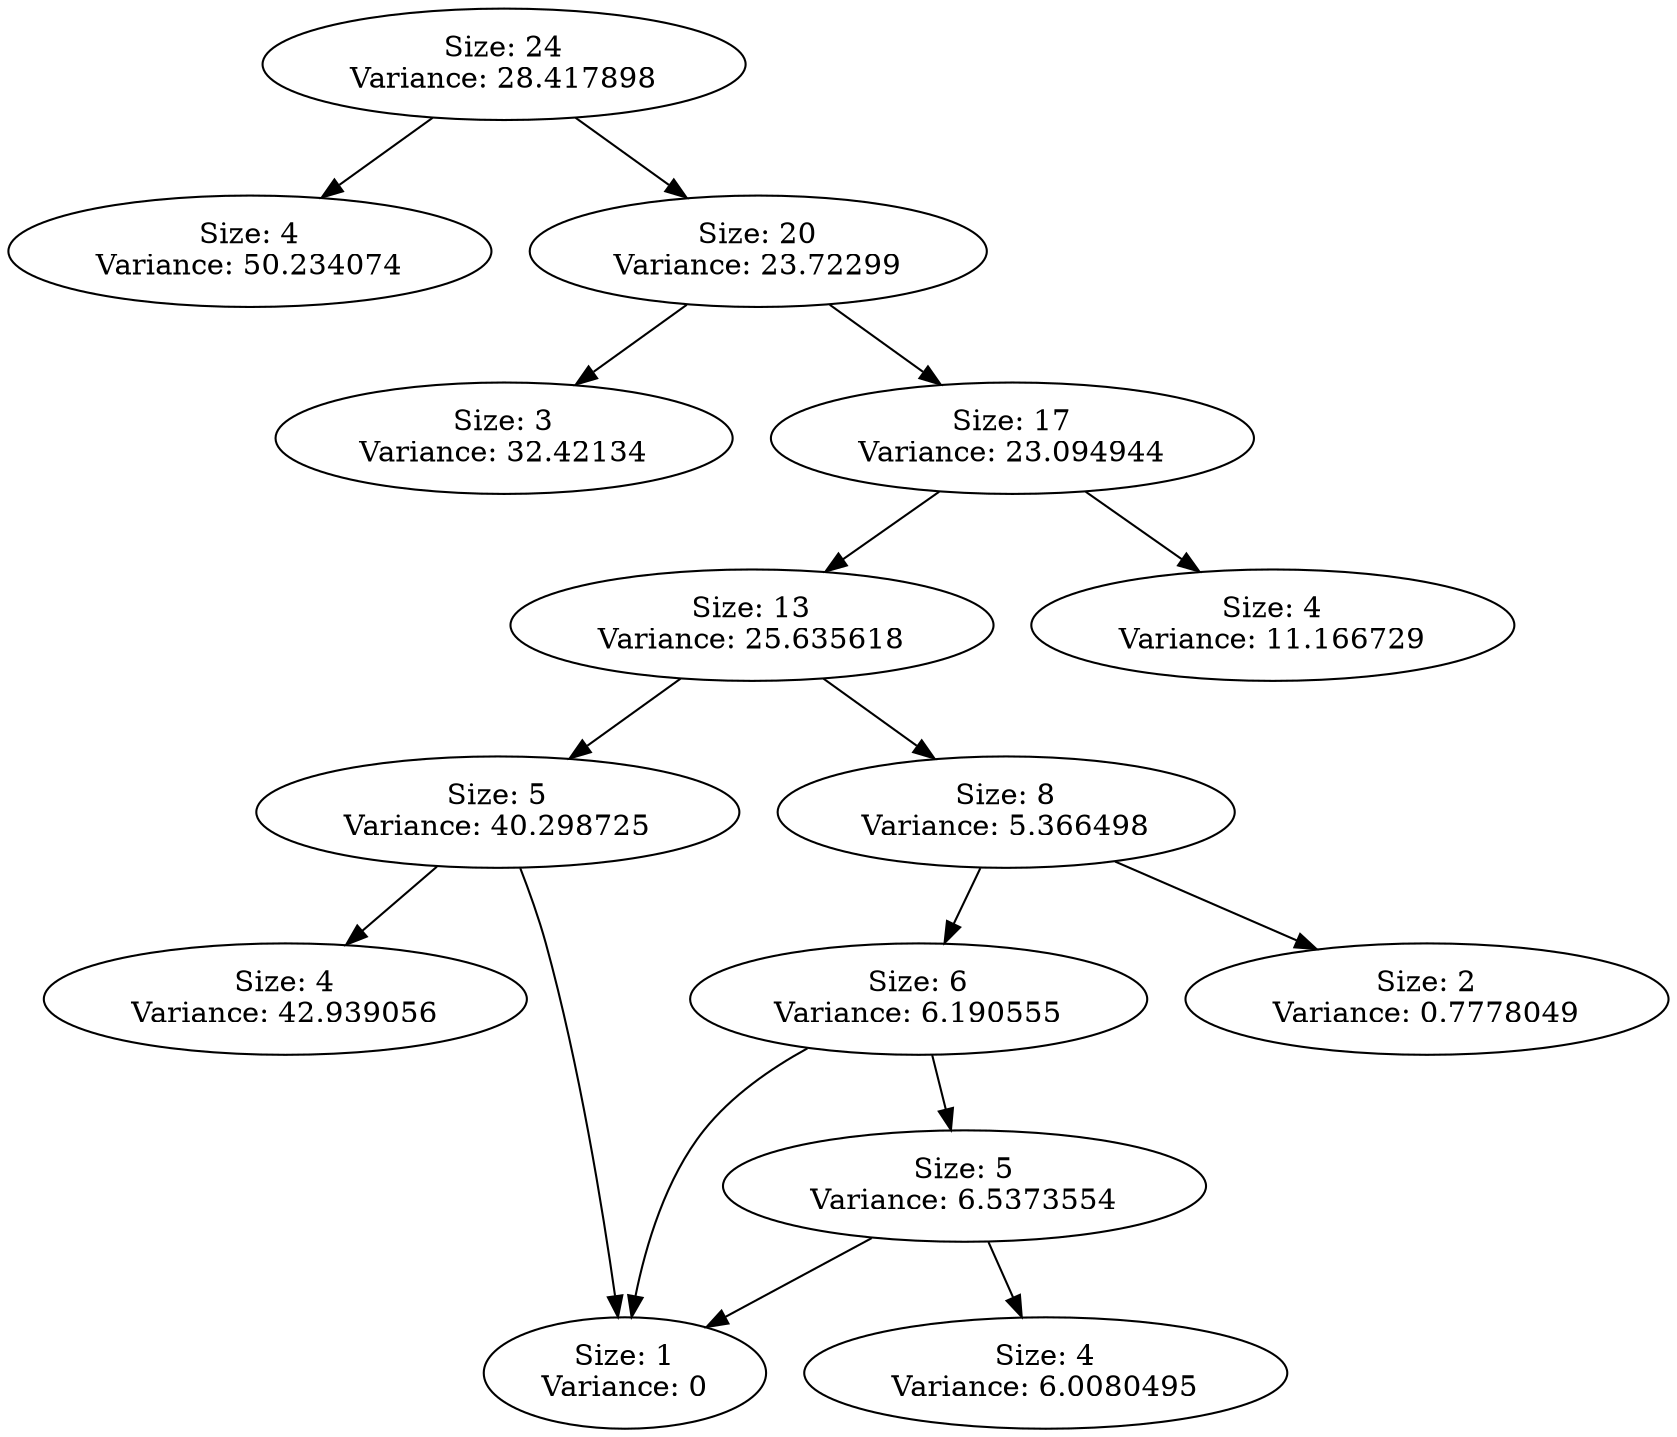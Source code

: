 DIGRAPH G {
"Size: 24\nVariance: 28.417898" -> "Size: 4\nVariance: 50.234074" L=0;
"Size: 24\nVariance: 28.417898" -> "Size: 20\nVariance: 23.72299" L=0;
"Size: 20\nVariance: 23.72299" -> "Size: 3\nVariance: 32.42134" L=1;
"Size: 20\nVariance: 23.72299" -> "Size: 17\nVariance: 23.094944" L=1;
"Size: 17\nVariance: 23.094944" -> "Size: 13\nVariance: 25.635618" L=2;
"Size: 17\nVariance: 23.094944" -> "Size: 4\nVariance: 11.166729" L=2;
"Size: 13\nVariance: 25.635618" -> "Size: 5\nVariance: 40.298725" L=3;
"Size: 13\nVariance: 25.635618" -> "Size: 8\nVariance: 5.366498" L=3;
"Size: 5\nVariance: 40.298725" -> "Size: 4\nVariance: 42.939056" L=4;
"Size: 5\nVariance: 40.298725" -> "Size: 1\nVariance: 0" L=4;
"Size: 8\nVariance: 5.366498" -> "Size: 6\nVariance: 6.190555" L=4;
"Size: 8\nVariance: 5.366498" -> "Size: 2\nVariance: 0.7778049" L=4;
"Size: 6\nVariance: 6.190555" -> "Size: 5\nVariance: 6.5373554" L=5;
"Size: 6\nVariance: 6.190555" -> "Size: 1\nVariance: 0" L=5;
"Size: 5\nVariance: 6.5373554" -> "Size: 1\nVariance: 0" L=6;
"Size: 5\nVariance: 6.5373554" -> "Size: 4\nVariance: 6.0080495" L=6;
}
